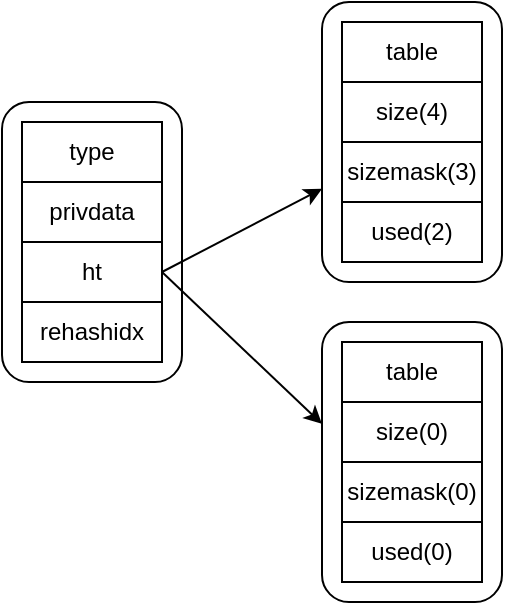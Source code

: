 <mxfile version="26.0.16">
  <diagram name="第 1 页" id="dAHRBwOXD1z6wCvWJFVk">
    <mxGraphModel dx="1026" dy="684" grid="1" gridSize="10" guides="1" tooltips="1" connect="1" arrows="1" fold="1" page="1" pageScale="1" pageWidth="827" pageHeight="1169" math="0" shadow="0">
      <root>
        <mxCell id="0" />
        <mxCell id="1" parent="0" />
        <mxCell id="mRETQj7M4DIgmBdIZbkP-1" value="" style="rounded=1;whiteSpace=wrap;html=1;" vertex="1" parent="1">
          <mxGeometry x="70" y="210" width="90" height="140" as="geometry" />
        </mxCell>
        <mxCell id="mRETQj7M4DIgmBdIZbkP-2" value="type" style="rounded=0;whiteSpace=wrap;html=1;" vertex="1" parent="1">
          <mxGeometry x="80" y="220" width="70" height="30" as="geometry" />
        </mxCell>
        <mxCell id="mRETQj7M4DIgmBdIZbkP-3" value="privdata" style="rounded=0;whiteSpace=wrap;html=1;" vertex="1" parent="1">
          <mxGeometry x="80" y="250" width="70" height="30" as="geometry" />
        </mxCell>
        <mxCell id="mRETQj7M4DIgmBdIZbkP-16" style="rounded=0;orthogonalLoop=1;jettySize=auto;html=1;exitX=1;exitY=0.5;exitDx=0;exitDy=0;" edge="1" parent="1" source="mRETQj7M4DIgmBdIZbkP-4" target="mRETQj7M4DIgmBdIZbkP-6">
          <mxGeometry relative="1" as="geometry" />
        </mxCell>
        <mxCell id="mRETQj7M4DIgmBdIZbkP-4" value="ht" style="rounded=0;whiteSpace=wrap;html=1;" vertex="1" parent="1">
          <mxGeometry x="80" y="280" width="70" height="30" as="geometry" />
        </mxCell>
        <mxCell id="mRETQj7M4DIgmBdIZbkP-5" value="rehashidx" style="rounded=0;whiteSpace=wrap;html=1;" vertex="1" parent="1">
          <mxGeometry x="80" y="310" width="70" height="30" as="geometry" />
        </mxCell>
        <mxCell id="mRETQj7M4DIgmBdIZbkP-6" value="" style="rounded=1;whiteSpace=wrap;html=1;" vertex="1" parent="1">
          <mxGeometry x="230" y="160" width="90" height="140" as="geometry" />
        </mxCell>
        <mxCell id="mRETQj7M4DIgmBdIZbkP-7" value="table" style="rounded=0;whiteSpace=wrap;html=1;" vertex="1" parent="1">
          <mxGeometry x="240" y="170" width="70" height="30" as="geometry" />
        </mxCell>
        <mxCell id="mRETQj7M4DIgmBdIZbkP-8" value="size(4)" style="rounded=0;whiteSpace=wrap;html=1;" vertex="1" parent="1">
          <mxGeometry x="240" y="200" width="70" height="30" as="geometry" />
        </mxCell>
        <mxCell id="mRETQj7M4DIgmBdIZbkP-9" value="sizemask(3)" style="rounded=0;whiteSpace=wrap;html=1;" vertex="1" parent="1">
          <mxGeometry x="240" y="230" width="70" height="30" as="geometry" />
        </mxCell>
        <mxCell id="mRETQj7M4DIgmBdIZbkP-10" value="used(2)" style="rounded=0;whiteSpace=wrap;html=1;" vertex="1" parent="1">
          <mxGeometry x="240" y="260" width="70" height="30" as="geometry" />
        </mxCell>
        <mxCell id="mRETQj7M4DIgmBdIZbkP-11" value="" style="rounded=1;whiteSpace=wrap;html=1;" vertex="1" parent="1">
          <mxGeometry x="230" y="320" width="90" height="140" as="geometry" />
        </mxCell>
        <mxCell id="mRETQj7M4DIgmBdIZbkP-12" value="table" style="rounded=0;whiteSpace=wrap;html=1;" vertex="1" parent="1">
          <mxGeometry x="240" y="330" width="70" height="30" as="geometry" />
        </mxCell>
        <mxCell id="mRETQj7M4DIgmBdIZbkP-13" value="size(0)" style="rounded=0;whiteSpace=wrap;html=1;" vertex="1" parent="1">
          <mxGeometry x="240" y="360" width="70" height="30" as="geometry" />
        </mxCell>
        <mxCell id="mRETQj7M4DIgmBdIZbkP-14" value="sizemask(0)" style="rounded=0;whiteSpace=wrap;html=1;" vertex="1" parent="1">
          <mxGeometry x="240" y="390" width="70" height="30" as="geometry" />
        </mxCell>
        <mxCell id="mRETQj7M4DIgmBdIZbkP-15" value="used(0)" style="rounded=0;whiteSpace=wrap;html=1;" vertex="1" parent="1">
          <mxGeometry x="240" y="420" width="70" height="30" as="geometry" />
        </mxCell>
        <mxCell id="mRETQj7M4DIgmBdIZbkP-17" style="rounded=0;orthogonalLoop=1;jettySize=auto;html=1;entryX=0;entryY=0.364;entryDx=0;entryDy=0;entryPerimeter=0;exitX=1;exitY=0.5;exitDx=0;exitDy=0;" edge="1" parent="1" source="mRETQj7M4DIgmBdIZbkP-4" target="mRETQj7M4DIgmBdIZbkP-11">
          <mxGeometry relative="1" as="geometry" />
        </mxCell>
      </root>
    </mxGraphModel>
  </diagram>
</mxfile>
